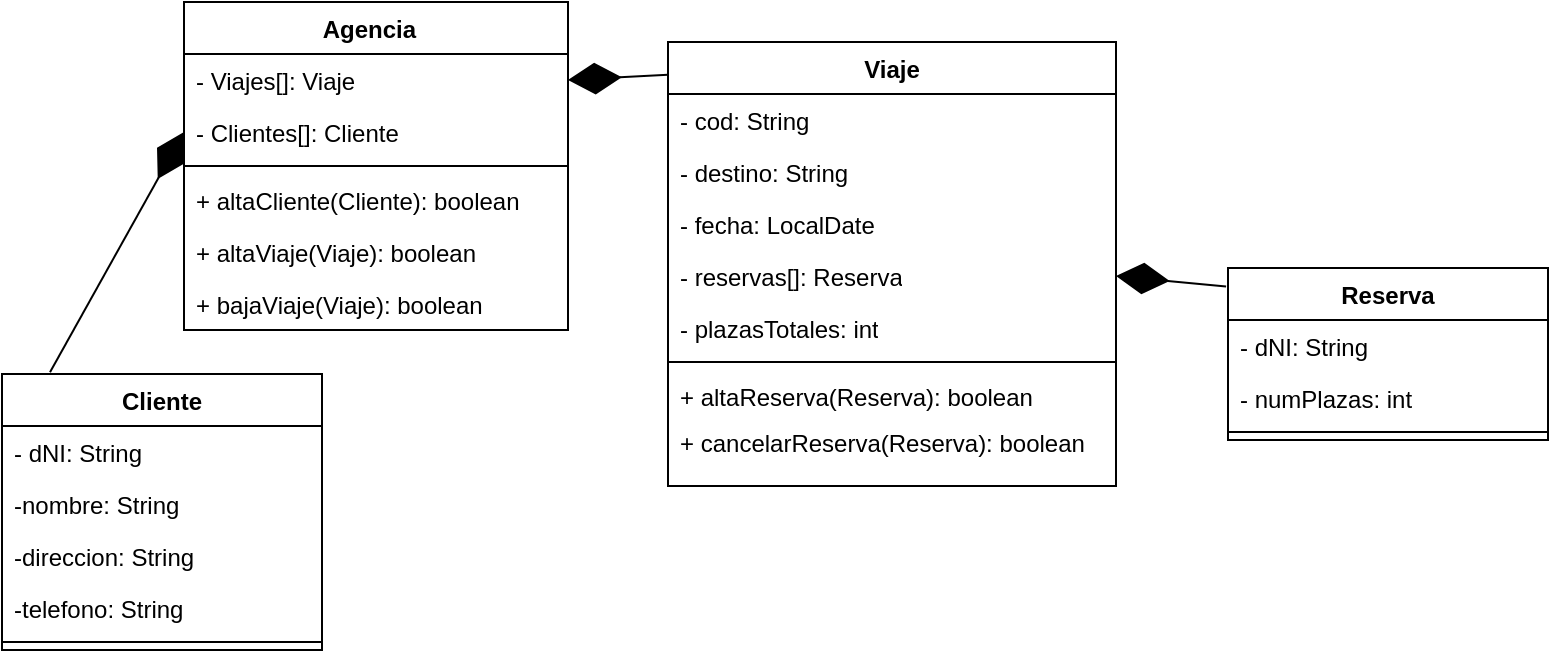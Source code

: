 <mxfile version="24.0.5" type="google">
  <diagram name="Página-1" id="IPFVos23vvKwTKi9JBNO">
    <mxGraphModel grid="0" page="0" gridSize="10" guides="1" tooltips="1" connect="1" arrows="1" fold="1" pageScale="1" pageWidth="827" pageHeight="1169" math="0" shadow="0">
      <root>
        <mxCell id="0" />
        <mxCell id="1" parent="0" />
        <mxCell id="dGuHg1le-2smfoAeumKJ-1" value="Agencia&lt;span style=&quot;white-space: pre;&quot;&gt;&#x9;&lt;/span&gt;" style="swimlane;fontStyle=1;align=center;verticalAlign=top;childLayout=stackLayout;horizontal=1;startSize=26;horizontalStack=0;resizeParent=1;resizeParentMax=0;resizeLast=0;collapsible=1;marginBottom=0;whiteSpace=wrap;html=1;" vertex="1" parent="1">
          <mxGeometry x="17" y="14" width="192" height="164" as="geometry" />
        </mxCell>
        <mxCell id="dGuHg1le-2smfoAeumKJ-2" value="- Viajes[]: Viaje" style="text;strokeColor=none;fillColor=none;align=left;verticalAlign=top;spacingLeft=4;spacingRight=4;overflow=hidden;rotatable=0;points=[[0,0.5],[1,0.5]];portConstraint=eastwest;whiteSpace=wrap;html=1;" vertex="1" parent="dGuHg1le-2smfoAeumKJ-1">
          <mxGeometry y="26" width="192" height="26" as="geometry" />
        </mxCell>
        <mxCell id="dGuHg1le-2smfoAeumKJ-5" value="- Clientes[]: Cliente" style="text;strokeColor=none;fillColor=none;align=left;verticalAlign=top;spacingLeft=4;spacingRight=4;overflow=hidden;rotatable=0;points=[[0,0.5],[1,0.5]];portConstraint=eastwest;whiteSpace=wrap;html=1;" vertex="1" parent="dGuHg1le-2smfoAeumKJ-1">
          <mxGeometry y="52" width="192" height="26" as="geometry" />
        </mxCell>
        <mxCell id="dGuHg1le-2smfoAeumKJ-3" value="" style="line;strokeWidth=1;fillColor=none;align=left;verticalAlign=middle;spacingTop=-1;spacingLeft=3;spacingRight=3;rotatable=0;labelPosition=right;points=[];portConstraint=eastwest;strokeColor=inherit;" vertex="1" parent="dGuHg1le-2smfoAeumKJ-1">
          <mxGeometry y="78" width="192" height="8" as="geometry" />
        </mxCell>
        <mxCell id="dGuHg1le-2smfoAeumKJ-4" value="+ altaCliente(Cliente): boolean" style="text;strokeColor=none;fillColor=none;align=left;verticalAlign=top;spacingLeft=4;spacingRight=4;overflow=hidden;rotatable=0;points=[[0,0.5],[1,0.5]];portConstraint=eastwest;whiteSpace=wrap;html=1;" vertex="1" parent="dGuHg1le-2smfoAeumKJ-1">
          <mxGeometry y="86" width="192" height="26" as="geometry" />
        </mxCell>
        <mxCell id="dGuHg1le-2smfoAeumKJ-31" value="+ altaViaje(Viaje): boolean" style="text;strokeColor=none;fillColor=none;align=left;verticalAlign=top;spacingLeft=4;spacingRight=4;overflow=hidden;rotatable=0;points=[[0,0.5],[1,0.5]];portConstraint=eastwest;whiteSpace=wrap;html=1;" vertex="1" parent="dGuHg1le-2smfoAeumKJ-1">
          <mxGeometry y="112" width="192" height="26" as="geometry" />
        </mxCell>
        <mxCell id="dGuHg1le-2smfoAeumKJ-32" value="+ bajaViaje(Viaje): boolean" style="text;strokeColor=none;fillColor=none;align=left;verticalAlign=top;spacingLeft=4;spacingRight=4;overflow=hidden;rotatable=0;points=[[0,0.5],[1,0.5]];portConstraint=eastwest;whiteSpace=wrap;html=1;" vertex="1" parent="dGuHg1le-2smfoAeumKJ-1">
          <mxGeometry y="138" width="192" height="26" as="geometry" />
        </mxCell>
        <mxCell id="dGuHg1le-2smfoAeumKJ-6" value="Viaje" style="swimlane;fontStyle=1;align=center;verticalAlign=top;childLayout=stackLayout;horizontal=1;startSize=26;horizontalStack=0;resizeParent=1;resizeParentMax=0;resizeLast=0;collapsible=1;marginBottom=0;whiteSpace=wrap;html=1;" vertex="1" parent="1">
          <mxGeometry x="259" y="34" width="224" height="222" as="geometry" />
        </mxCell>
        <mxCell id="dGuHg1le-2smfoAeumKJ-7" value="- cod: String" style="text;strokeColor=none;fillColor=none;align=left;verticalAlign=top;spacingLeft=4;spacingRight=4;overflow=hidden;rotatable=0;points=[[0,0.5],[1,0.5]];portConstraint=eastwest;whiteSpace=wrap;html=1;" vertex="1" parent="dGuHg1le-2smfoAeumKJ-6">
          <mxGeometry y="26" width="224" height="26" as="geometry" />
        </mxCell>
        <mxCell id="dGuHg1le-2smfoAeumKJ-11" value="- destino: String" style="text;strokeColor=none;fillColor=none;align=left;verticalAlign=top;spacingLeft=4;spacingRight=4;overflow=hidden;rotatable=0;points=[[0,0.5],[1,0.5]];portConstraint=eastwest;whiteSpace=wrap;html=1;" vertex="1" parent="dGuHg1le-2smfoAeumKJ-6">
          <mxGeometry y="52" width="224" height="26" as="geometry" />
        </mxCell>
        <mxCell id="dGuHg1le-2smfoAeumKJ-12" value="- fecha: LocalDate" style="text;strokeColor=none;fillColor=none;align=left;verticalAlign=top;spacingLeft=4;spacingRight=4;overflow=hidden;rotatable=0;points=[[0,0.5],[1,0.5]];portConstraint=eastwest;whiteSpace=wrap;html=1;" vertex="1" parent="dGuHg1le-2smfoAeumKJ-6">
          <mxGeometry y="78" width="224" height="26" as="geometry" />
        </mxCell>
        <mxCell id="dGuHg1le-2smfoAeumKJ-13" value="- reservas[]: Reserva" style="text;strokeColor=none;fillColor=none;align=left;verticalAlign=top;spacingLeft=4;spacingRight=4;overflow=hidden;rotatable=0;points=[[0,0.5],[1,0.5]];portConstraint=eastwest;whiteSpace=wrap;html=1;" vertex="1" parent="dGuHg1le-2smfoAeumKJ-6">
          <mxGeometry y="104" width="224" height="26" as="geometry" />
        </mxCell>
        <mxCell id="dGuHg1le-2smfoAeumKJ-20" value="- plazasTotales: int" style="text;strokeColor=none;fillColor=none;align=left;verticalAlign=top;spacingLeft=4;spacingRight=4;overflow=hidden;rotatable=0;points=[[0,0.5],[1,0.5]];portConstraint=eastwest;whiteSpace=wrap;html=1;" vertex="1" parent="dGuHg1le-2smfoAeumKJ-6">
          <mxGeometry y="130" width="224" height="26" as="geometry" />
        </mxCell>
        <mxCell id="dGuHg1le-2smfoAeumKJ-8" value="" style="line;strokeWidth=1;fillColor=none;align=left;verticalAlign=middle;spacingTop=-1;spacingLeft=3;spacingRight=3;rotatable=0;labelPosition=right;points=[];portConstraint=eastwest;strokeColor=inherit;" vertex="1" parent="dGuHg1le-2smfoAeumKJ-6">
          <mxGeometry y="156" width="224" height="8" as="geometry" />
        </mxCell>
        <mxCell id="dGuHg1le-2smfoAeumKJ-33" value="+ altaReserva(Reserva): boolean" style="text;strokeColor=none;fillColor=none;align=left;verticalAlign=top;spacingLeft=4;spacingRight=4;overflow=hidden;rotatable=0;points=[[0,0.5],[1,0.5]];portConstraint=eastwest;whiteSpace=wrap;html=1;" vertex="1" parent="dGuHg1le-2smfoAeumKJ-6">
          <mxGeometry y="164" width="224" height="23" as="geometry" />
        </mxCell>
        <mxCell id="dGuHg1le-2smfoAeumKJ-34" value="+ cancelarReserva(Reserva): boolean" style="text;strokeColor=none;fillColor=none;align=left;verticalAlign=top;spacingLeft=4;spacingRight=4;overflow=hidden;rotatable=0;points=[[0,0.5],[1,0.5]];portConstraint=eastwest;whiteSpace=wrap;html=1;" vertex="1" parent="dGuHg1le-2smfoAeumKJ-6">
          <mxGeometry y="187" width="224" height="35" as="geometry" />
        </mxCell>
        <mxCell id="dGuHg1le-2smfoAeumKJ-14" value="" style="endArrow=diamondThin;endFill=1;endSize=24;html=1;rounded=0;fontSize=12;curved=1;entryX=1;entryY=0.5;entryDx=0;entryDy=0;exitX=0;exitY=0.074;exitDx=0;exitDy=0;exitPerimeter=0;" edge="1" parent="1" source="dGuHg1le-2smfoAeumKJ-6" target="dGuHg1le-2smfoAeumKJ-2">
          <mxGeometry width="160" relative="1" as="geometry">
            <mxPoint x="116" y="227" as="sourcePoint" />
            <mxPoint x="276" y="227" as="targetPoint" />
          </mxGeometry>
        </mxCell>
        <mxCell id="dGuHg1le-2smfoAeumKJ-15" value="Reserva" style="swimlane;fontStyle=1;align=center;verticalAlign=top;childLayout=stackLayout;horizontal=1;startSize=26;horizontalStack=0;resizeParent=1;resizeParentMax=0;resizeLast=0;collapsible=1;marginBottom=0;whiteSpace=wrap;html=1;" vertex="1" parent="1">
          <mxGeometry x="539" y="147" width="160" height="86" as="geometry" />
        </mxCell>
        <mxCell id="dGuHg1le-2smfoAeumKJ-16" value="- dNI: String" style="text;strokeColor=none;fillColor=none;align=left;verticalAlign=top;spacingLeft=4;spacingRight=4;overflow=hidden;rotatable=0;points=[[0,0.5],[1,0.5]];portConstraint=eastwest;whiteSpace=wrap;html=1;" vertex="1" parent="dGuHg1le-2smfoAeumKJ-15">
          <mxGeometry y="26" width="160" height="26" as="geometry" />
        </mxCell>
        <mxCell id="dGuHg1le-2smfoAeumKJ-17" value="- numPlazas: int" style="text;strokeColor=none;fillColor=none;align=left;verticalAlign=top;spacingLeft=4;spacingRight=4;overflow=hidden;rotatable=0;points=[[0,0.5],[1,0.5]];portConstraint=eastwest;whiteSpace=wrap;html=1;" vertex="1" parent="dGuHg1le-2smfoAeumKJ-15">
          <mxGeometry y="52" width="160" height="26" as="geometry" />
        </mxCell>
        <mxCell id="dGuHg1le-2smfoAeumKJ-18" value="" style="line;strokeWidth=1;fillColor=none;align=left;verticalAlign=middle;spacingTop=-1;spacingLeft=3;spacingRight=3;rotatable=0;labelPosition=right;points=[];portConstraint=eastwest;strokeColor=inherit;" vertex="1" parent="dGuHg1le-2smfoAeumKJ-15">
          <mxGeometry y="78" width="160" height="8" as="geometry" />
        </mxCell>
        <mxCell id="dGuHg1le-2smfoAeumKJ-22" value="Cliente" style="swimlane;fontStyle=1;align=center;verticalAlign=top;childLayout=stackLayout;horizontal=1;startSize=26;horizontalStack=0;resizeParent=1;resizeParentMax=0;resizeLast=0;collapsible=1;marginBottom=0;whiteSpace=wrap;html=1;" vertex="1" parent="1">
          <mxGeometry x="-74" y="200" width="160" height="138" as="geometry" />
        </mxCell>
        <mxCell id="dGuHg1le-2smfoAeumKJ-23" value="- dNI: String" style="text;strokeColor=none;fillColor=none;align=left;verticalAlign=top;spacingLeft=4;spacingRight=4;overflow=hidden;rotatable=0;points=[[0,0.5],[1,0.5]];portConstraint=eastwest;whiteSpace=wrap;html=1;" vertex="1" parent="dGuHg1le-2smfoAeumKJ-22">
          <mxGeometry y="26" width="160" height="26" as="geometry" />
        </mxCell>
        <mxCell id="dGuHg1le-2smfoAeumKJ-24" value="-nombre: String" style="text;strokeColor=none;fillColor=none;align=left;verticalAlign=top;spacingLeft=4;spacingRight=4;overflow=hidden;rotatable=0;points=[[0,0.5],[1,0.5]];portConstraint=eastwest;whiteSpace=wrap;html=1;" vertex="1" parent="dGuHg1le-2smfoAeumKJ-22">
          <mxGeometry y="52" width="160" height="26" as="geometry" />
        </mxCell>
        <mxCell id="dGuHg1le-2smfoAeumKJ-28" value="-direccion: String" style="text;strokeColor=none;fillColor=none;align=left;verticalAlign=top;spacingLeft=4;spacingRight=4;overflow=hidden;rotatable=0;points=[[0,0.5],[1,0.5]];portConstraint=eastwest;whiteSpace=wrap;html=1;" vertex="1" parent="dGuHg1le-2smfoAeumKJ-22">
          <mxGeometry y="78" width="160" height="26" as="geometry" />
        </mxCell>
        <mxCell id="dGuHg1le-2smfoAeumKJ-29" value="-telefono: String" style="text;strokeColor=none;fillColor=none;align=left;verticalAlign=top;spacingLeft=4;spacingRight=4;overflow=hidden;rotatable=0;points=[[0,0.5],[1,0.5]];portConstraint=eastwest;whiteSpace=wrap;html=1;" vertex="1" parent="dGuHg1le-2smfoAeumKJ-22">
          <mxGeometry y="104" width="160" height="26" as="geometry" />
        </mxCell>
        <mxCell id="dGuHg1le-2smfoAeumKJ-25" value="" style="line;strokeWidth=1;fillColor=none;align=left;verticalAlign=middle;spacingTop=-1;spacingLeft=3;spacingRight=3;rotatable=0;labelPosition=right;points=[];portConstraint=eastwest;strokeColor=inherit;" vertex="1" parent="dGuHg1le-2smfoAeumKJ-22">
          <mxGeometry y="130" width="160" height="8" as="geometry" />
        </mxCell>
        <mxCell id="dGuHg1le-2smfoAeumKJ-27" value="" style="endArrow=diamondThin;endFill=1;endSize=24;html=1;rounded=0;fontSize=12;curved=1;entryX=1;entryY=0.5;entryDx=0;entryDy=0;exitX=-0.006;exitY=0.107;exitDx=0;exitDy=0;exitPerimeter=0;" edge="1" parent="1" source="dGuHg1le-2smfoAeumKJ-15" target="dGuHg1le-2smfoAeumKJ-13">
          <mxGeometry width="160" relative="1" as="geometry">
            <mxPoint x="289" y="63" as="sourcePoint" />
            <mxPoint x="187" y="63" as="targetPoint" />
          </mxGeometry>
        </mxCell>
        <mxCell id="dGuHg1le-2smfoAeumKJ-30" value="" style="endArrow=diamondThin;endFill=1;endSize=24;html=1;rounded=0;fontSize=12;curved=1;exitX=0.15;exitY=-0.006;exitDx=0;exitDy=0;exitPerimeter=0;entryX=0;entryY=0.5;entryDx=0;entryDy=0;" edge="1" parent="1" source="dGuHg1le-2smfoAeumKJ-22" target="dGuHg1le-2smfoAeumKJ-5">
          <mxGeometry width="160" relative="1" as="geometry">
            <mxPoint x="-48" y="129" as="sourcePoint" />
            <mxPoint x="112" y="129" as="targetPoint" />
          </mxGeometry>
        </mxCell>
      </root>
    </mxGraphModel>
  </diagram>
</mxfile>
